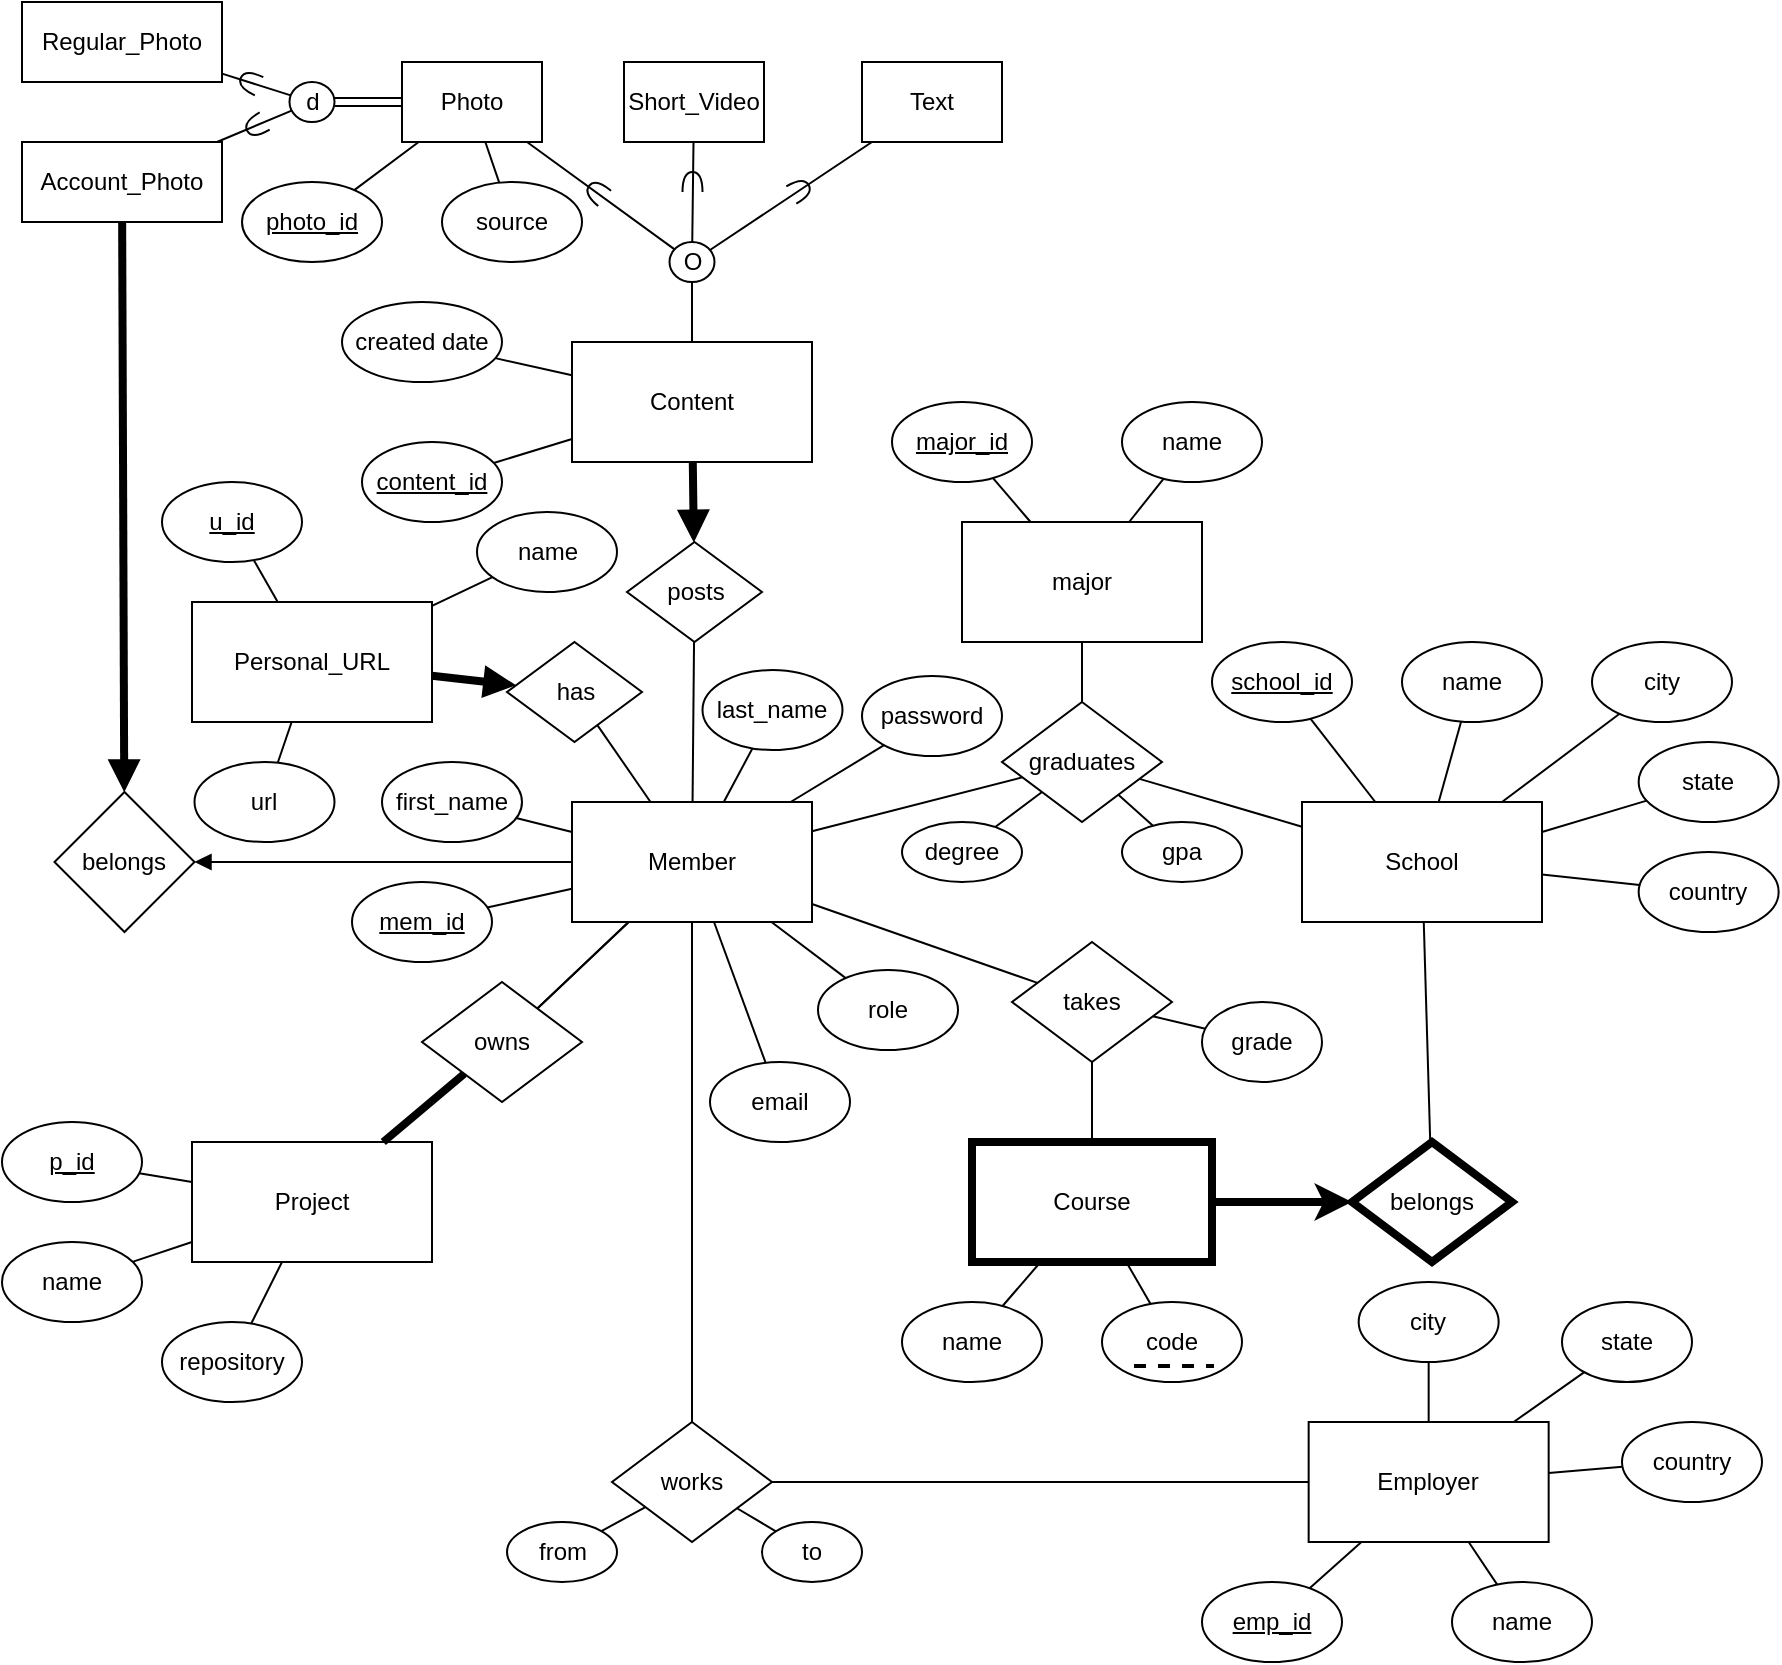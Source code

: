 <mxfile>
    <diagram id="cYhhFKjglzjXO6Q1z3eT" name="Page-1">
        <mxGraphModel dx="2290" dy="1758" grid="0" gridSize="10" guides="1" tooltips="1" connect="1" arrows="1" fold="1" page="1" pageScale="1" pageWidth="850" pageHeight="1100" background="none" math="0" shadow="0">
            <root>
                <mxCell id="0"/>
                <mxCell id="1" parent="0"/>
                <mxCell id="5" value="" style="edgeStyle=none;html=1;endArrow=none;endFill=0;" parent="1" source="2" target="4" edge="1">
                    <mxGeometry relative="1" as="geometry"/>
                </mxCell>
                <mxCell id="32" style="edgeStyle=none;html=1;endArrow=none;endFill=0;" parent="1" source="2" target="31" edge="1">
                    <mxGeometry relative="1" as="geometry"/>
                </mxCell>
                <mxCell id="38" style="edgeStyle=none;html=1;endArrow=none;endFill=0;" parent="1" source="2" target="37" edge="1">
                    <mxGeometry relative="1" as="geometry"/>
                </mxCell>
                <mxCell id="54" style="edgeStyle=none;html=1;strokeWidth=1;endArrow=none;endFill=0;" parent="1" source="2" target="52" edge="1">
                    <mxGeometry relative="1" as="geometry"/>
                </mxCell>
                <mxCell id="68" value="" style="edgeStyle=none;html=1;endArrow=none;endFill=0;" parent="1" source="2" target="67" edge="1">
                    <mxGeometry relative="1" as="geometry"/>
                </mxCell>
                <mxCell id="81" value="" style="edgeStyle=none;html=1;startArrow=none;startFill=0;endArrow=none;endFill=0;" parent="1" source="2" target="67" edge="1">
                    <mxGeometry relative="1" as="geometry"/>
                </mxCell>
                <mxCell id="83" style="edgeStyle=none;html=1;startArrow=none;startFill=0;endArrow=none;endFill=0;" parent="1" source="2" target="82" edge="1">
                    <mxGeometry relative="1" as="geometry"/>
                </mxCell>
                <mxCell id="145" style="edgeStyle=none;html=1;strokeWidth=1;endArrow=none;endFill=0;" edge="1" parent="1" source="2" target="144">
                    <mxGeometry relative="1" as="geometry"/>
                </mxCell>
                <mxCell id="2" value="Member" style="rounded=0;whiteSpace=wrap;html=1;" parent="1" vertex="1">
                    <mxGeometry x="205" y="190" width="120" height="60" as="geometry"/>
                </mxCell>
                <mxCell id="4" value="&lt;u&gt;mem_id&lt;/u&gt;" style="ellipse;whiteSpace=wrap;html=1;rounded=0;" parent="1" vertex="1">
                    <mxGeometry x="95" y="230" width="70" height="40" as="geometry"/>
                </mxCell>
                <mxCell id="10" value="" style="edgeStyle=none;html=1;endArrow=none;endFill=0;" parent="1" source="8" target="2" edge="1">
                    <mxGeometry relative="1" as="geometry"/>
                </mxCell>
                <mxCell id="8" value="first_name" style="ellipse;whiteSpace=wrap;html=1;rounded=0;" parent="1" vertex="1">
                    <mxGeometry x="110" y="170" width="70" height="40" as="geometry"/>
                </mxCell>
                <mxCell id="11" style="edgeStyle=none;html=1;endArrow=none;endFill=0;" parent="1" source="9" target="2" edge="1">
                    <mxGeometry relative="1" as="geometry"/>
                </mxCell>
                <mxCell id="9" value="last_name" style="ellipse;whiteSpace=wrap;html=1;rounded=0;" parent="1" vertex="1">
                    <mxGeometry x="270.25" y="124" width="70" height="40" as="geometry"/>
                </mxCell>
                <mxCell id="12" value="" style="edgeStyle=none;html=1;endArrow=none;endFill=0;" parent="1" source="13" target="14" edge="1">
                    <mxGeometry relative="1" as="geometry"/>
                </mxCell>
                <mxCell id="33" style="edgeStyle=none;html=1;endArrow=none;endFill=0;" parent="1" source="13" target="141" edge="1">
                    <mxGeometry relative="1" as="geometry"/>
                </mxCell>
                <mxCell id="13" value="School" style="rounded=0;whiteSpace=wrap;html=1;" parent="1" vertex="1">
                    <mxGeometry x="570" y="190" width="120" height="60" as="geometry"/>
                </mxCell>
                <mxCell id="14" value="&lt;u&gt;school_id&lt;/u&gt;" style="ellipse;whiteSpace=wrap;html=1;rounded=0;" parent="1" vertex="1">
                    <mxGeometry x="525" y="110" width="70" height="40" as="geometry"/>
                </mxCell>
                <mxCell id="15" value="" style="edgeStyle=none;html=1;endArrow=none;endFill=0;" parent="1" source="16" target="13" edge="1">
                    <mxGeometry relative="1" as="geometry"/>
                </mxCell>
                <mxCell id="16" value="name" style="ellipse;whiteSpace=wrap;html=1;rounded=0;" parent="1" vertex="1">
                    <mxGeometry x="620" y="110" width="70" height="40" as="geometry"/>
                </mxCell>
                <mxCell id="17" style="edgeStyle=none;html=1;endArrow=none;endFill=0;" parent="1" source="18" target="13" edge="1">
                    <mxGeometry relative="1" as="geometry"/>
                </mxCell>
                <mxCell id="18" value="city" style="ellipse;whiteSpace=wrap;html=1;rounded=0;" parent="1" vertex="1">
                    <mxGeometry x="715" y="110" width="70" height="40" as="geometry"/>
                </mxCell>
                <mxCell id="19" style="edgeStyle=none;html=1;endArrow=none;endFill=0;entryX=1;entryY=0.25;entryDx=0;entryDy=0;" parent="1" source="20" target="13" edge="1">
                    <mxGeometry relative="1" as="geometry">
                        <mxPoint x="689.997" y="230" as="targetPoint"/>
                    </mxGeometry>
                </mxCell>
                <mxCell id="20" value="state" style="ellipse;whiteSpace=wrap;html=1;rounded=0;" parent="1" vertex="1">
                    <mxGeometry x="738.33" y="160" width="70" height="40" as="geometry"/>
                </mxCell>
                <mxCell id="34" style="edgeStyle=none;html=1;endArrow=none;endFill=0;" parent="1" source="25" target="31" edge="1">
                    <mxGeometry relative="1" as="geometry"/>
                </mxCell>
                <mxCell id="142" style="edgeStyle=none;html=1;strokeWidth=4;" edge="1" parent="1" source="25" target="141">
                    <mxGeometry relative="1" as="geometry"/>
                </mxCell>
                <mxCell id="25" value="Course" style="rounded=0;whiteSpace=wrap;html=1;strokeWidth=4;" parent="1" vertex="1">
                    <mxGeometry x="405" y="360" width="120" height="60" as="geometry"/>
                </mxCell>
                <mxCell id="27" value="" style="edgeStyle=none;html=1;endArrow=none;endFill=0;" parent="1" source="28" target="25" edge="1">
                    <mxGeometry relative="1" as="geometry"/>
                </mxCell>
                <mxCell id="28" value="name" style="ellipse;whiteSpace=wrap;html=1;rounded=0;" parent="1" vertex="1">
                    <mxGeometry x="370" y="440" width="70" height="40" as="geometry"/>
                </mxCell>
                <mxCell id="29" style="edgeStyle=none;html=1;endArrow=none;endFill=0;" parent="1" source="30" target="25" edge="1">
                    <mxGeometry relative="1" as="geometry"/>
                </mxCell>
                <mxCell id="30" value="code" style="ellipse;whiteSpace=wrap;html=1;rounded=0;" parent="1" vertex="1">
                    <mxGeometry x="470" y="440" width="70" height="40" as="geometry"/>
                </mxCell>
                <mxCell id="36" style="edgeStyle=none;html=1;endArrow=none;endFill=0;" parent="1" source="31" target="35" edge="1">
                    <mxGeometry relative="1" as="geometry"/>
                </mxCell>
                <mxCell id="31" value="takes" style="rhombus;whiteSpace=wrap;html=1;" parent="1" vertex="1">
                    <mxGeometry x="425" y="260" width="80" height="60" as="geometry"/>
                </mxCell>
                <mxCell id="35" value="grade" style="ellipse;whiteSpace=wrap;html=1;" parent="1" vertex="1">
                    <mxGeometry x="520" y="290" width="60" height="40" as="geometry"/>
                </mxCell>
                <mxCell id="39" style="edgeStyle=none;html=1;endArrow=none;endFill=0;" parent="1" source="37" target="13" edge="1">
                    <mxGeometry relative="1" as="geometry"/>
                </mxCell>
                <mxCell id="37" value="graduates" style="rhombus;whiteSpace=wrap;html=1;" parent="1" vertex="1">
                    <mxGeometry x="420" y="140" width="80" height="60" as="geometry"/>
                </mxCell>
                <mxCell id="41" style="edgeStyle=none;html=1;endArrow=none;endFill=0;" parent="1" source="40" target="37" edge="1">
                    <mxGeometry relative="1" as="geometry"/>
                </mxCell>
                <mxCell id="40" value="degree" style="ellipse;whiteSpace=wrap;html=1;" parent="1" vertex="1">
                    <mxGeometry x="370" y="200" width="60" height="30" as="geometry"/>
                </mxCell>
                <mxCell id="42" style="edgeStyle=none;html=1;endArrow=none;endFill=0;" parent="1" source="46" target="37" edge="1">
                    <mxGeometry relative="1" as="geometry">
                        <mxPoint x="450.422" y="218.434" as="targetPoint"/>
                        <mxPoint x="462.905" y="179.998" as="sourcePoint"/>
                    </mxGeometry>
                </mxCell>
                <mxCell id="44" style="edgeStyle=none;html=1;endArrow=none;endFill=0;" parent="1" source="45" target="37" edge="1">
                    <mxGeometry relative="1" as="geometry">
                        <mxPoint x="505.002" y="150.004" as="targetPoint"/>
                    </mxGeometry>
                </mxCell>
                <mxCell id="45" value="gpa" style="ellipse;whiteSpace=wrap;html=1;" parent="1" vertex="1">
                    <mxGeometry x="480" y="200" width="60" height="30" as="geometry"/>
                </mxCell>
                <mxCell id="46" value="major" style="rounded=0;whiteSpace=wrap;html=1;" parent="1" vertex="1">
                    <mxGeometry x="400" y="50" width="120" height="60" as="geometry"/>
                </mxCell>
                <mxCell id="47" value="" style="edgeStyle=none;html=1;endArrow=none;endFill=0;" parent="1" source="46" target="48" edge="1">
                    <mxGeometry relative="1" as="geometry">
                        <mxPoint x="446.677" y="70" as="sourcePoint"/>
                    </mxGeometry>
                </mxCell>
                <mxCell id="48" value="&lt;u&gt;major_id&lt;/u&gt;" style="ellipse;whiteSpace=wrap;html=1;rounded=0;" parent="1" vertex="1">
                    <mxGeometry x="365" y="-10" width="70" height="40" as="geometry"/>
                </mxCell>
                <mxCell id="49" value="" style="edgeStyle=none;html=1;endArrow=none;endFill=0;" parent="1" source="50" target="46" edge="1">
                    <mxGeometry relative="1" as="geometry">
                        <mxPoint x="498.333" y="70" as="targetPoint"/>
                    </mxGeometry>
                </mxCell>
                <mxCell id="50" value="name" style="ellipse;whiteSpace=wrap;html=1;rounded=0;" parent="1" vertex="1">
                    <mxGeometry x="480" y="-10" width="70" height="40" as="geometry"/>
                </mxCell>
                <mxCell id="53" style="edgeStyle=none;html=1;endArrow=block;endFill=1;strokeWidth=4;" parent="1" source="51" target="52" edge="1">
                    <mxGeometry relative="1" as="geometry"/>
                </mxCell>
                <mxCell id="51" value="Personal_URL" style="rounded=0;whiteSpace=wrap;html=1;" parent="1" vertex="1">
                    <mxGeometry x="15" y="90" width="120" height="60" as="geometry"/>
                </mxCell>
                <mxCell id="52" value="has" style="rhombus;whiteSpace=wrap;html=1;" parent="1" vertex="1">
                    <mxGeometry x="172.5" y="110" width="67.5" height="50" as="geometry"/>
                </mxCell>
                <mxCell id="55" value="" style="edgeStyle=none;html=1;endArrow=none;endFill=0;" parent="1" source="51" target="56" edge="1">
                    <mxGeometry relative="1" as="geometry">
                        <mxPoint x="130" y="390" as="sourcePoint"/>
                    </mxGeometry>
                </mxCell>
                <mxCell id="56" value="&lt;u&gt;u_id&lt;br&gt;&lt;/u&gt;" style="ellipse;whiteSpace=wrap;html=1;rounded=0;" parent="1" vertex="1">
                    <mxGeometry y="30" width="70" height="40" as="geometry"/>
                </mxCell>
                <mxCell id="57" value="" style="edgeStyle=none;html=1;endArrow=none;endFill=0;" parent="1" source="58" target="51" edge="1">
                    <mxGeometry relative="1" as="geometry">
                        <mxPoint x="160" y="390" as="targetPoint"/>
                    </mxGeometry>
                </mxCell>
                <mxCell id="58" value="url" style="ellipse;whiteSpace=wrap;html=1;rounded=0;" parent="1" vertex="1">
                    <mxGeometry x="16.25" y="170" width="70" height="40" as="geometry"/>
                </mxCell>
                <mxCell id="59" value="Project" style="rounded=0;whiteSpace=wrap;html=1;" parent="1" vertex="1">
                    <mxGeometry x="15" y="360" width="120" height="60" as="geometry"/>
                </mxCell>
                <mxCell id="60" value="" style="edgeStyle=none;html=1;endArrow=none;endFill=0;" parent="1" source="59" target="61" edge="1">
                    <mxGeometry relative="1" as="geometry">
                        <mxPoint x="-60" y="390" as="sourcePoint"/>
                    </mxGeometry>
                </mxCell>
                <mxCell id="61" value="&lt;u&gt;p_id&lt;br&gt;&lt;/u&gt;" style="ellipse;whiteSpace=wrap;html=1;rounded=0;" parent="1" vertex="1">
                    <mxGeometry x="-80" y="350" width="70" height="40" as="geometry"/>
                </mxCell>
                <mxCell id="62" value="" style="edgeStyle=none;html=1;endArrow=none;endFill=0;" parent="1" source="63" target="59" edge="1">
                    <mxGeometry relative="1" as="geometry">
                        <mxPoint x="-30" y="390" as="targetPoint"/>
                    </mxGeometry>
                </mxCell>
                <mxCell id="63" value="name" style="ellipse;whiteSpace=wrap;html=1;rounded=0;" parent="1" vertex="1">
                    <mxGeometry x="-80" y="410" width="70" height="40" as="geometry"/>
                </mxCell>
                <mxCell id="64" value="" style="edgeStyle=none;html=1;endArrow=none;endFill=0;" parent="1" source="65" target="59" edge="1">
                    <mxGeometry relative="1" as="geometry">
                        <mxPoint x="95" y="450" as="targetPoint"/>
                    </mxGeometry>
                </mxCell>
                <mxCell id="65" value="repository" style="ellipse;whiteSpace=wrap;html=1;rounded=0;" parent="1" vertex="1">
                    <mxGeometry y="450" width="70" height="40" as="geometry"/>
                </mxCell>
                <mxCell id="69" style="edgeStyle=none;html=1;startArrow=none;startFill=0;endArrow=none;endFill=0;strokeWidth=4;" parent="1" source="67" target="59" edge="1">
                    <mxGeometry relative="1" as="geometry"/>
                </mxCell>
                <mxCell id="67" value="owns" style="rhombus;whiteSpace=wrap;html=1;rounded=0;" parent="1" vertex="1">
                    <mxGeometry x="130" y="280" width="80" height="60" as="geometry"/>
                </mxCell>
                <mxCell id="80" value="" style="edgeStyle=none;html=1;startArrow=none;startFill=0;endArrow=none;endFill=0;" parent="1" source="70" target="79" edge="1">
                    <mxGeometry relative="1" as="geometry"/>
                </mxCell>
                <mxCell id="84" style="edgeStyle=none;html=1;startArrow=none;startFill=0;endArrow=none;endFill=0;" parent="1" source="70" target="82" edge="1">
                    <mxGeometry relative="1" as="geometry"/>
                </mxCell>
                <mxCell id="70" value="Employer" style="rounded=0;whiteSpace=wrap;html=1;" parent="1" vertex="1">
                    <mxGeometry x="573.33" y="500" width="120" height="60" as="geometry"/>
                </mxCell>
                <mxCell id="71" value="" style="edgeStyle=none;html=1;endArrow=none;endFill=0;" parent="1" source="70" target="72" edge="1">
                    <mxGeometry relative="1" as="geometry">
                        <mxPoint x="498.33" y="530" as="sourcePoint"/>
                    </mxGeometry>
                </mxCell>
                <mxCell id="72" value="&lt;u&gt;emp_id&lt;br&gt;&lt;/u&gt;" style="ellipse;whiteSpace=wrap;html=1;rounded=0;" parent="1" vertex="1">
                    <mxGeometry x="520" y="580" width="70" height="40" as="geometry"/>
                </mxCell>
                <mxCell id="73" value="" style="edgeStyle=none;html=1;endArrow=none;endFill=0;" parent="1" source="74" target="70" edge="1">
                    <mxGeometry relative="1" as="geometry">
                        <mxPoint x="528.33" y="530" as="targetPoint"/>
                    </mxGeometry>
                </mxCell>
                <mxCell id="74" value="name" style="ellipse;whiteSpace=wrap;html=1;rounded=0;" parent="1" vertex="1">
                    <mxGeometry x="645" y="580" width="70" height="40" as="geometry"/>
                </mxCell>
                <mxCell id="75" value="" style="edgeStyle=none;html=1;endArrow=none;endFill=0;" parent="1" source="76" target="70" edge="1">
                    <mxGeometry relative="1" as="geometry">
                        <mxPoint x="653.33" y="590" as="targetPoint"/>
                    </mxGeometry>
                </mxCell>
                <mxCell id="76" value="city" style="ellipse;whiteSpace=wrap;html=1;rounded=0;" parent="1" vertex="1">
                    <mxGeometry x="598.33" y="430" width="70" height="40" as="geometry"/>
                </mxCell>
                <mxCell id="79" value="state" style="ellipse;whiteSpace=wrap;html=1;rounded=0;" parent="1" vertex="1">
                    <mxGeometry x="700" y="440" width="65" height="40" as="geometry"/>
                </mxCell>
                <mxCell id="82" value="works" style="rhombus;whiteSpace=wrap;html=1;" parent="1" vertex="1">
                    <mxGeometry x="225.0" y="500" width="80" height="60" as="geometry"/>
                </mxCell>
                <mxCell id="85" value="" style="edgeStyle=none;html=1;endArrow=none;endFill=0;" parent="1" source="86" target="82" edge="1">
                    <mxGeometry relative="1" as="geometry">
                        <mxPoint x="788.33" y="580" as="targetPoint"/>
                    </mxGeometry>
                </mxCell>
                <mxCell id="86" value="from" style="ellipse;whiteSpace=wrap;html=1;rounded=0;" parent="1" vertex="1">
                    <mxGeometry x="172.5" y="550" width="55" height="30" as="geometry"/>
                </mxCell>
                <mxCell id="87" value="" style="edgeStyle=none;html=1;endArrow=none;endFill=0;" parent="1" source="88" target="82" edge="1">
                    <mxGeometry relative="1" as="geometry">
                        <mxPoint x="728.33" y="675" as="targetPoint"/>
                    </mxGeometry>
                </mxCell>
                <mxCell id="88" value="to" style="ellipse;whiteSpace=wrap;html=1;rounded=0;" parent="1" vertex="1">
                    <mxGeometry x="300.0" y="550" width="50" height="30" as="geometry"/>
                </mxCell>
                <mxCell id="95" value="" style="edgeStyle=none;html=1;strokeWidth=4;startArrow=none;startFill=0;endArrow=block;endFill=1;" parent="1" source="89" target="94" edge="1">
                    <mxGeometry relative="1" as="geometry"/>
                </mxCell>
                <mxCell id="102" value="" style="edgeStyle=none;html=1;strokeWidth=1;startArrow=none;startFill=0;endArrow=none;endFill=0;" parent="1" source="89" target="101" edge="1">
                    <mxGeometry relative="1" as="geometry"/>
                </mxCell>
                <mxCell id="89" value="Content" style="rounded=0;whiteSpace=wrap;html=1;strokeWidth=1;" parent="1" vertex="1">
                    <mxGeometry x="205" y="-40" width="120" height="60" as="geometry"/>
                </mxCell>
                <mxCell id="93" style="edgeStyle=none;html=1;strokeWidth=1;endArrow=none;endFill=0;" parent="1" source="2" target="94" edge="1">
                    <mxGeometry relative="1" as="geometry">
                        <mxPoint x="270.88" y="190" as="sourcePoint"/>
                    </mxGeometry>
                </mxCell>
                <mxCell id="94" value="posts" style="rhombus;whiteSpace=wrap;html=1;" parent="1" vertex="1">
                    <mxGeometry x="232.5" y="60" width="67.5" height="50" as="geometry"/>
                </mxCell>
                <mxCell id="98" style="edgeStyle=none;html=1;strokeWidth=1;startArrow=none;startFill=0;endArrow=none;endFill=0;" parent="1" source="96" target="89" edge="1">
                    <mxGeometry relative="1" as="geometry"/>
                </mxCell>
                <mxCell id="96" value="&lt;u&gt;content_id&lt;/u&gt;" style="ellipse;whiteSpace=wrap;html=1;rounded=0;" parent="1" vertex="1">
                    <mxGeometry x="100" y="10" width="70" height="40" as="geometry"/>
                </mxCell>
                <mxCell id="99" style="edgeStyle=none;html=1;strokeWidth=1;startArrow=none;startFill=0;endArrow=none;endFill=0;" parent="1" source="97" target="89" edge="1">
                    <mxGeometry relative="1" as="geometry"/>
                </mxCell>
                <mxCell id="97" value="created date" style="ellipse;whiteSpace=wrap;html=1;rounded=0;" parent="1" vertex="1">
                    <mxGeometry x="90" y="-60" width="80" height="40" as="geometry"/>
                </mxCell>
                <mxCell id="101" value="O" style="ellipse;whiteSpace=wrap;html=1;rounded=0;strokeWidth=1;" parent="1" vertex="1">
                    <mxGeometry x="253.75" y="-90" width="22.5" height="20" as="geometry"/>
                </mxCell>
                <mxCell id="107" style="edgeStyle=none;html=1;strokeWidth=1;startArrow=none;startFill=0;endArrow=none;endFill=0;" parent="1" source="104" target="101" edge="1">
                    <mxGeometry relative="1" as="geometry"/>
                </mxCell>
                <mxCell id="104" value="Text" style="rounded=0;whiteSpace=wrap;html=1;" parent="1" vertex="1">
                    <mxGeometry x="350" y="-180" width="70" height="40" as="geometry"/>
                </mxCell>
                <mxCell id="108" style="edgeStyle=none;html=1;strokeWidth=1;startArrow=none;startFill=0;endArrow=none;endFill=0;" parent="1" source="109" target="101" edge="1">
                    <mxGeometry relative="1" as="geometry">
                        <mxPoint x="341" y="-86" as="targetPoint"/>
                    </mxGeometry>
                </mxCell>
                <mxCell id="109" value="Short_Video" style="rounded=0;whiteSpace=wrap;html=1;" parent="1" vertex="1">
                    <mxGeometry x="231" y="-180" width="70" height="40" as="geometry"/>
                </mxCell>
                <mxCell id="110" style="edgeStyle=none;html=1;strokeWidth=1;startArrow=none;startFill=0;endArrow=none;endFill=0;" parent="1" source="111" target="101" edge="1">
                    <mxGeometry relative="1" as="geometry">
                        <mxPoint x="435" y="-86" as="targetPoint"/>
                    </mxGeometry>
                </mxCell>
                <mxCell id="111" value="Photo" style="rounded=0;whiteSpace=wrap;html=1;" parent="1" vertex="1">
                    <mxGeometry x="120" y="-180" width="70" height="40" as="geometry"/>
                </mxCell>
                <mxCell id="114" value="" style="edgeStyle=none;html=1;strokeWidth=1;startArrow=none;startFill=0;endArrow=none;endFill=0;" parent="1" source="112" target="111" edge="1">
                    <mxGeometry relative="1" as="geometry"/>
                </mxCell>
                <mxCell id="112" value="&lt;u&gt;photo_id&lt;/u&gt;" style="ellipse;whiteSpace=wrap;html=1;rounded=0;" parent="1" vertex="1">
                    <mxGeometry x="40" y="-120" width="70" height="40" as="geometry"/>
                </mxCell>
                <mxCell id="115" style="edgeStyle=none;html=1;strokeWidth=1;startArrow=none;startFill=0;endArrow=none;endFill=0;" parent="1" source="113" target="111" edge="1">
                    <mxGeometry relative="1" as="geometry"/>
                </mxCell>
                <mxCell id="113" value="source" style="ellipse;whiteSpace=wrap;html=1;rounded=0;" parent="1" vertex="1">
                    <mxGeometry x="140" y="-120" width="70" height="40" as="geometry"/>
                </mxCell>
                <mxCell id="116" value="" style="edgeStyle=none;html=1;strokeWidth=1;startArrow=none;startFill=0;endArrow=none;endFill=0;shape=link;" parent="1" source="111" target="117" edge="1">
                    <mxGeometry relative="1" as="geometry">
                        <mxPoint x="186.25" y="-130.0" as="sourcePoint"/>
                    </mxGeometry>
                </mxCell>
                <mxCell id="120" style="edgeStyle=none;html=1;strokeWidth=1;startArrow=none;startFill=0;endArrow=none;endFill=0;" parent="1" source="117" target="118" edge="1">
                    <mxGeometry relative="1" as="geometry"/>
                </mxCell>
                <mxCell id="121" style="edgeStyle=none;html=1;strokeWidth=1;startArrow=none;startFill=0;endArrow=none;endFill=0;" parent="1" source="117" target="119" edge="1">
                    <mxGeometry relative="1" as="geometry"/>
                </mxCell>
                <mxCell id="117" value="d" style="ellipse;whiteSpace=wrap;html=1;rounded=0;strokeWidth=1;" parent="1" vertex="1">
                    <mxGeometry x="63.75" y="-170" width="22.5" height="20" as="geometry"/>
                </mxCell>
                <mxCell id="118" value="Regular_Photo" style="rounded=0;whiteSpace=wrap;html=1;" parent="1" vertex="1">
                    <mxGeometry x="-70" y="-210" width="100" height="40" as="geometry"/>
                </mxCell>
                <mxCell id="125" value="" style="edgeStyle=none;html=1;strokeWidth=4;startArrow=none;startFill=0;endArrow=block;endFill=1;" parent="1" source="119" target="124" edge="1">
                    <mxGeometry relative="1" as="geometry"/>
                </mxCell>
                <mxCell id="119" value="Account_Photo" style="rounded=0;whiteSpace=wrap;html=1;" parent="1" vertex="1">
                    <mxGeometry x="-70" y="-140" width="100" height="40" as="geometry"/>
                </mxCell>
                <mxCell id="126" value="" style="edgeStyle=none;html=1;strokeWidth=1;startArrow=block;startFill=1;endArrow=none;endFill=0;" parent="1" source="124" target="2" edge="1">
                    <mxGeometry relative="1" as="geometry"/>
                </mxCell>
                <mxCell id="124" value="belongs" style="rhombus;whiteSpace=wrap;html=1;rounded=0;" parent="1" vertex="1">
                    <mxGeometry x="-53.75" y="185" width="70" height="70" as="geometry"/>
                </mxCell>
                <mxCell id="127" style="edgeStyle=none;html=1;endArrow=none;endFill=0;" parent="1" source="128" target="13" edge="1">
                    <mxGeometry relative="1" as="geometry">
                        <mxPoint x="700" y="245" as="targetPoint"/>
                    </mxGeometry>
                </mxCell>
                <mxCell id="128" value="country" style="ellipse;whiteSpace=wrap;html=1;rounded=0;" parent="1" vertex="1">
                    <mxGeometry x="738.33" y="215" width="70" height="40" as="geometry"/>
                </mxCell>
                <mxCell id="129" style="edgeStyle=none;html=1;endArrow=none;endFill=0;" parent="1" source="130" target="70" edge="1">
                    <mxGeometry relative="1" as="geometry">
                        <mxPoint x="700" y="511.279" as="targetPoint"/>
                    </mxGeometry>
                </mxCell>
                <mxCell id="130" value="country" style="ellipse;whiteSpace=wrap;html=1;rounded=0;" parent="1" vertex="1">
                    <mxGeometry x="730" y="500" width="70" height="40" as="geometry"/>
                </mxCell>
                <mxCell id="131" value="" style="shape=requiredInterface;html=1;verticalLabelPosition=bottom;strokeWidth=1;rotation=-30;" parent="1" vertex="1">
                    <mxGeometry x="314" y="-121" width="10" height="10" as="geometry"/>
                </mxCell>
                <mxCell id="132" value="" style="shape=requiredInterface;html=1;verticalLabelPosition=bottom;strokeWidth=1;rotation=-90;" parent="1" vertex="1">
                    <mxGeometry x="260.25" y="-125" width="10" height="10" as="geometry"/>
                </mxCell>
                <mxCell id="133" value="" style="shape=requiredInterface;html=1;verticalLabelPosition=bottom;strokeWidth=1;rotation=-140;" parent="1" vertex="1">
                    <mxGeometry x="212.5" y="-120" width="10" height="10" as="geometry"/>
                </mxCell>
                <mxCell id="134" value="" style="shape=requiredInterface;html=1;verticalLabelPosition=bottom;strokeWidth=1;rotation=-155;" parent="1" vertex="1">
                    <mxGeometry x="39" y="-175" width="10" height="10" as="geometry"/>
                </mxCell>
                <mxCell id="136" value="" style="shape=requiredInterface;html=1;verticalLabelPosition=bottom;strokeWidth=1;rotation=-210;" parent="1" vertex="1">
                    <mxGeometry x="42" y="-153" width="10" height="10" as="geometry"/>
                </mxCell>
                <mxCell id="137" value="" style="edgeStyle=none;html=1;endArrow=none;endFill=0;" parent="1" source="138" target="2" edge="1">
                    <mxGeometry relative="1" as="geometry">
                        <mxPoint x="378" y="302" as="targetPoint"/>
                    </mxGeometry>
                </mxCell>
                <mxCell id="138" value="email" style="ellipse;whiteSpace=wrap;html=1;rounded=0;" parent="1" vertex="1">
                    <mxGeometry x="274" y="320" width="70" height="40" as="geometry"/>
                </mxCell>
                <mxCell id="139" value="" style="edgeStyle=none;html=1;endArrow=none;endFill=0;" parent="1" source="140" target="2" edge="1">
                    <mxGeometry relative="1" as="geometry">
                        <mxPoint x="445" y="162" as="targetPoint"/>
                    </mxGeometry>
                </mxCell>
                <mxCell id="140" value="password" style="ellipse;whiteSpace=wrap;html=1;rounded=0;" parent="1" vertex="1">
                    <mxGeometry x="350" y="127" width="70" height="40" as="geometry"/>
                </mxCell>
                <mxCell id="141" value="belongs" style="rhombus;whiteSpace=wrap;html=1;strokeWidth=4;" vertex="1" parent="1">
                    <mxGeometry x="595" y="360" width="80" height="60" as="geometry"/>
                </mxCell>
                <mxCell id="143" value="" style="line;strokeWidth=2;html=1;dashed=1;" vertex="1" parent="1">
                    <mxGeometry x="486" y="467" width="40" height="10" as="geometry"/>
                </mxCell>
                <mxCell id="144" value="role" style="ellipse;whiteSpace=wrap;html=1;rounded=0;" vertex="1" parent="1">
                    <mxGeometry x="328" y="274" width="70" height="40" as="geometry"/>
                </mxCell>
                <mxCell id="147" style="edgeStyle=none;html=1;strokeWidth=1;endArrow=none;endFill=0;" edge="1" parent="1" source="146" target="51">
                    <mxGeometry relative="1" as="geometry"/>
                </mxCell>
                <mxCell id="146" value="name" style="ellipse;whiteSpace=wrap;html=1;rounded=0;" vertex="1" parent="1">
                    <mxGeometry x="157.5" y="45" width="70" height="40" as="geometry"/>
                </mxCell>
            </root>
        </mxGraphModel>
    </diagram>
</mxfile>